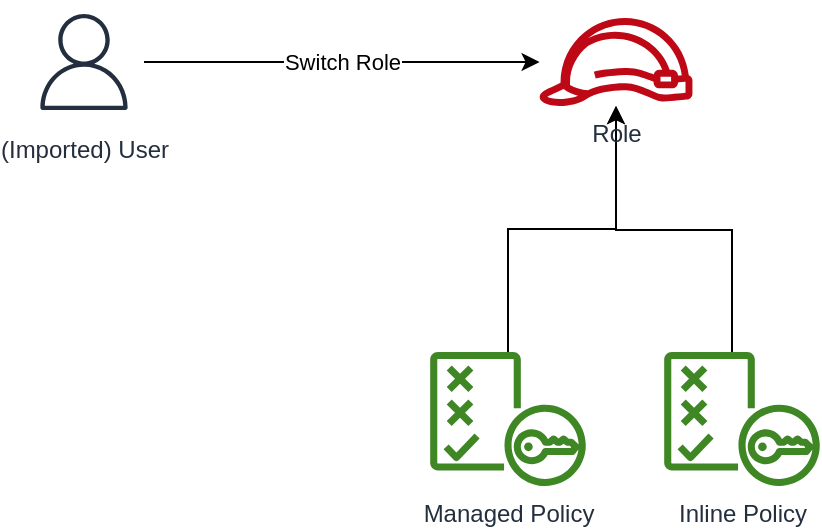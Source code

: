 <mxfile>
    <diagram id="8op08UlL2t-_bvYHhkeD" name="페이지-1">
        <mxGraphModel dx="79" dy="-231" grid="0" gridSize="10" guides="1" tooltips="1" connect="1" arrows="1" fold="1" page="0" pageScale="1" pageWidth="827" pageHeight="1169" math="0" shadow="0">
            <root>
                <mxCell id="0"/>
                <mxCell id="1" parent="0"/>
                <mxCell id="UoTmATvSbhQ7LPBb3fO2-5" style="edgeStyle=orthogonalEdgeStyle;rounded=0;orthogonalLoop=1;jettySize=auto;html=1;startArrow=classic;startFill=1;endArrow=none;endFill=0;" parent="1" source="UoTmATvSbhQ7LPBb3fO2-1" target="UoTmATvSbhQ7LPBb3fO2-4" edge="1">
                    <mxGeometry relative="1" as="geometry"/>
                </mxCell>
                <mxCell id="UoTmATvSbhQ7LPBb3fO2-6" style="edgeStyle=orthogonalEdgeStyle;rounded=0;orthogonalLoop=1;jettySize=auto;html=1;startArrow=classic;startFill=1;endArrow=none;endFill=0;" parent="1" source="UoTmATvSbhQ7LPBb3fO2-1" target="UoTmATvSbhQ7LPBb3fO2-3" edge="1">
                    <mxGeometry relative="1" as="geometry">
                        <Array as="points">
                            <mxPoint x="683" y="538"/>
                            <mxPoint x="741" y="538"/>
                        </Array>
                    </mxGeometry>
                </mxCell>
                <mxCell id="UoTmATvSbhQ7LPBb3fO2-1" value="Role" style="sketch=0;outlineConnect=0;fontColor=#232F3E;gradientColor=none;fillColor=#BF0816;strokeColor=none;dashed=0;verticalLabelPosition=bottom;verticalAlign=top;align=center;html=1;fontSize=12;fontStyle=0;aspect=fixed;pointerEvents=1;shape=mxgraph.aws4.role;" parent="1" vertex="1">
                    <mxGeometry x="644" y="432" width="78" height="44" as="geometry"/>
                </mxCell>
                <mxCell id="UoTmATvSbhQ7LPBb3fO2-8" value="Switch Role" style="edgeStyle=orthogonalEdgeStyle;rounded=0;orthogonalLoop=1;jettySize=auto;html=1;" parent="1" source="UoTmATvSbhQ7LPBb3fO2-2" target="UoTmATvSbhQ7LPBb3fO2-1" edge="1">
                    <mxGeometry relative="1" as="geometry"/>
                </mxCell>
                <mxCell id="UoTmATvSbhQ7LPBb3fO2-2" value="(Imported) User" style="sketch=0;outlineConnect=0;fontColor=#232F3E;gradientColor=none;strokeColor=#232F3E;fillColor=#ffffff;dashed=0;verticalLabelPosition=bottom;verticalAlign=top;align=center;html=1;fontSize=12;fontStyle=0;aspect=fixed;shape=mxgraph.aws4.resourceIcon;resIcon=mxgraph.aws4.user;" parent="1" vertex="1">
                    <mxGeometry x="387" y="424" width="60" height="60" as="geometry"/>
                </mxCell>
                <mxCell id="UoTmATvSbhQ7LPBb3fO2-3" value="Inline Policy" style="sketch=0;outlineConnect=0;fontColor=#232F3E;gradientColor=none;fillColor=#3F8624;strokeColor=none;dashed=0;verticalLabelPosition=bottom;verticalAlign=top;align=center;html=1;fontSize=12;fontStyle=0;aspect=fixed;pointerEvents=1;shape=mxgraph.aws4.policy;" parent="1" vertex="1">
                    <mxGeometry x="707" y="599" width="78" height="67" as="geometry"/>
                </mxCell>
                <mxCell id="UoTmATvSbhQ7LPBb3fO2-4" value="Managed Policy" style="sketch=0;outlineConnect=0;fontColor=#232F3E;gradientColor=none;fillColor=#3F8624;strokeColor=none;dashed=0;verticalLabelPosition=bottom;verticalAlign=top;align=center;html=1;fontSize=12;fontStyle=0;aspect=fixed;pointerEvents=1;shape=mxgraph.aws4.policy;" parent="1" vertex="1">
                    <mxGeometry x="590" y="599" width="78" height="67" as="geometry"/>
                </mxCell>
            </root>
        </mxGraphModel>
    </diagram>
</mxfile>